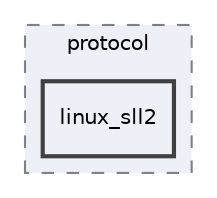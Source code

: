 digraph "/Users/jlu/zeek/src/packet_analysis/protocol/linux_sll2"
{
 // LATEX_PDF_SIZE
  edge [fontname="Helvetica",fontsize="10",labelfontname="Helvetica",labelfontsize="10"];
  node [fontname="Helvetica",fontsize="10",shape=record];
  compound=true
  subgraph clusterdir_d66370ba551cea76de8be34d28adc26c {
    graph [ bgcolor="#edf0f7", pencolor="grey50", style="filled,dashed,", label="protocol", fontname="Helvetica", fontsize="10", URL="dir_d66370ba551cea76de8be34d28adc26c.html"]
  dir_f1fc1e71f115db1e77532374a0b64a92 [shape=box, label="linux_sll2", style="filled,bold,", fillcolor="#edf0f7", color="grey25", URL="dir_f1fc1e71f115db1e77532374a0b64a92.html"];
  }
}
